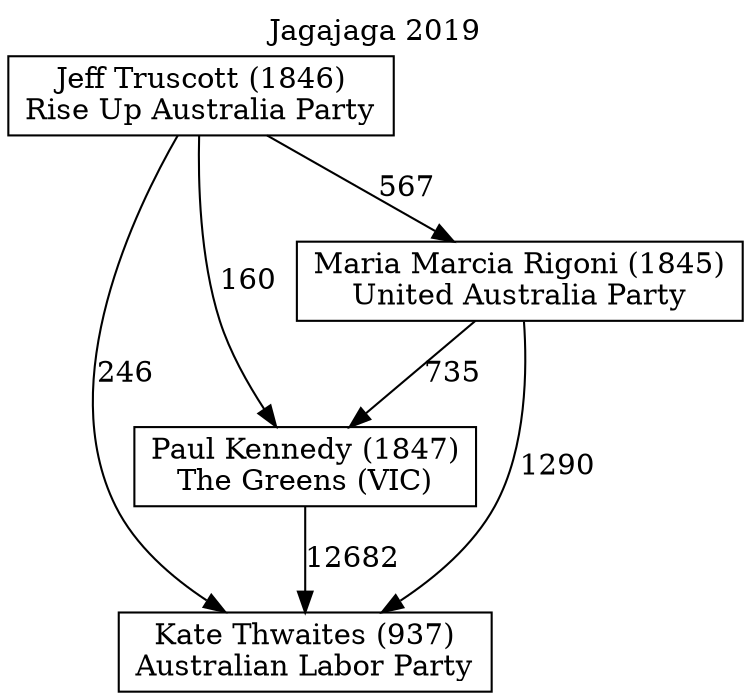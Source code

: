 // House preference flow
digraph "Kate Thwaites (937)_Jagajaga_2019" {
	graph [label="Jagajaga 2019" labelloc=t mclimit=10]
	node [shape=box]
	"Kate Thwaites (937)" [label="Kate Thwaites (937)
Australian Labor Party"]
	"Paul Kennedy (1847)" [label="Paul Kennedy (1847)
The Greens (VIC)"]
	"Maria Marcia Rigoni (1845)" [label="Maria Marcia Rigoni (1845)
United Australia Party"]
	"Jeff Truscott (1846)" [label="Jeff Truscott (1846)
Rise Up Australia Party"]
	"Paul Kennedy (1847)" -> "Kate Thwaites (937)" [label=12682]
	"Maria Marcia Rigoni (1845)" -> "Paul Kennedy (1847)" [label=735]
	"Jeff Truscott (1846)" -> "Maria Marcia Rigoni (1845)" [label=567]
	"Maria Marcia Rigoni (1845)" -> "Kate Thwaites (937)" [label=1290]
	"Jeff Truscott (1846)" -> "Kate Thwaites (937)" [label=246]
	"Jeff Truscott (1846)" -> "Paul Kennedy (1847)" [label=160]
}
